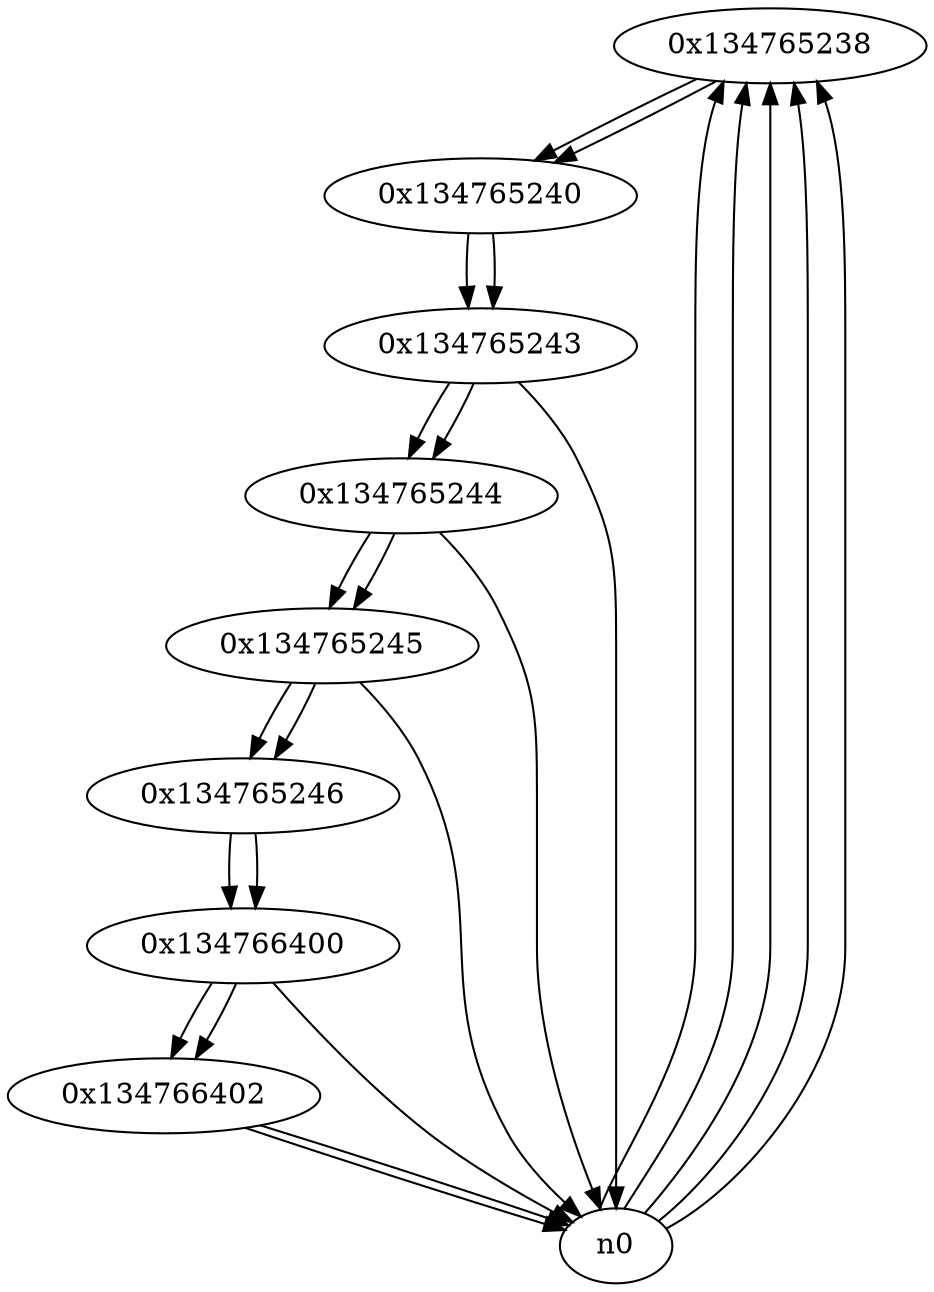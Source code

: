 digraph G{
/* nodes */
  n1 [label="0x134765238"]
  n2 [label="0x134765240"]
  n3 [label="0x134765243"]
  n4 [label="0x134765244"]
  n5 [label="0x134765245"]
  n6 [label="0x134765246"]
  n7 [label="0x134766400"]
  n8 [label="0x134766402"]
/* edges */
n1 -> n2;
n0 -> n1;
n0 -> n1;
n0 -> n1;
n0 -> n1;
n0 -> n1;
n2 -> n3;
n1 -> n2;
n3 -> n4;
n3 -> n0;
n2 -> n3;
n4 -> n5;
n4 -> n0;
n3 -> n4;
n5 -> n6;
n5 -> n0;
n4 -> n5;
n6 -> n7;
n5 -> n6;
n7 -> n8;
n7 -> n0;
n6 -> n7;
n8 -> n0;
n8 -> n0;
n7 -> n8;
}
